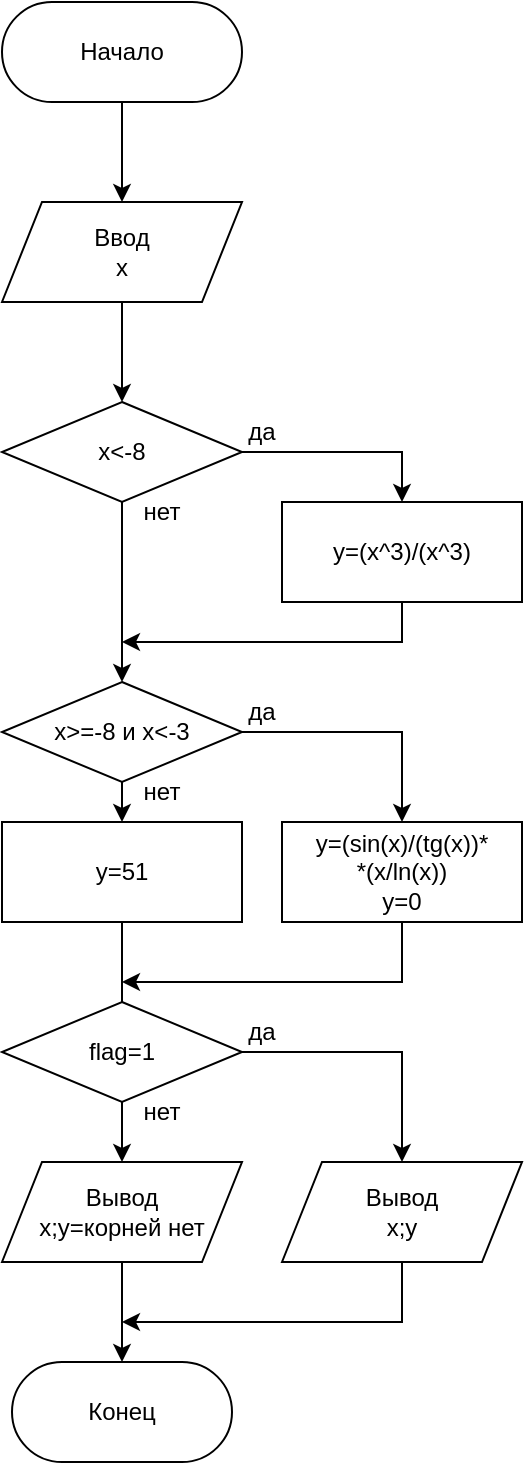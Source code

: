 <mxfile version="22.0.4" type="device">
  <diagram name="Страница — 1" id="f3cRyNZJlhrdg9FFmFiL">
    <mxGraphModel dx="1674" dy="790" grid="1" gridSize="10" guides="1" tooltips="1" connect="1" arrows="1" fold="1" page="1" pageScale="1" pageWidth="827" pageHeight="1169" math="0" shadow="0">
      <root>
        <mxCell id="0" />
        <mxCell id="1" parent="0" />
        <mxCell id="YOZxSxILuYqEkp0sMUOM-12" value="" style="edgeStyle=orthogonalEdgeStyle;rounded=0;orthogonalLoop=1;jettySize=auto;html=1;" parent="1" source="AN0cBiknJZiGupFOWInD-2" target="YOZxSxILuYqEkp0sMUOM-11" edge="1">
          <mxGeometry relative="1" as="geometry" />
        </mxCell>
        <mxCell id="AN0cBiknJZiGupFOWInD-2" value="&lt;font style=&quot;vertical-align: inherit;&quot;&gt;&lt;font style=&quot;vertical-align: inherit;&quot;&gt;Начало&lt;br&gt;&lt;/font&gt;&lt;/font&gt;" style="rounded=1;whiteSpace=wrap;html=1;arcSize=50;" parent="1" vertex="1">
          <mxGeometry x="100" y="110" width="120" height="50" as="geometry" />
        </mxCell>
        <mxCell id="AN0cBiknJZiGupFOWInD-18" style="edgeStyle=orthogonalEdgeStyle;rounded=0;orthogonalLoop=1;jettySize=auto;html=1;exitX=1;exitY=0.5;exitDx=0;exitDy=0;entryX=0.5;entryY=0;entryDx=0;entryDy=0;" parent="1" source="AN0cBiknJZiGupFOWInD-13" target="AN0cBiknJZiGupFOWInD-17" edge="1">
          <mxGeometry relative="1" as="geometry" />
        </mxCell>
        <mxCell id="AN0cBiknJZiGupFOWInD-39" style="edgeStyle=orthogonalEdgeStyle;rounded=0;orthogonalLoop=1;jettySize=auto;html=1;exitX=0.5;exitY=1;exitDx=0;exitDy=0;entryX=0.5;entryY=0;entryDx=0;entryDy=0;" parent="1" source="AN0cBiknJZiGupFOWInD-13" target="AN0cBiknJZiGupFOWInD-31" edge="1">
          <mxGeometry relative="1" as="geometry" />
        </mxCell>
        <mxCell id="AN0cBiknJZiGupFOWInD-13" value="x&amp;lt;-8" style="rhombus;whiteSpace=wrap;html=1;" parent="1" vertex="1">
          <mxGeometry x="100" y="310" width="120" height="50" as="geometry" />
        </mxCell>
        <mxCell id="YOZxSxILuYqEkp0sMUOM-2" style="edgeStyle=orthogonalEdgeStyle;rounded=0;orthogonalLoop=1;jettySize=auto;html=1;exitX=0.5;exitY=1;exitDx=0;exitDy=0;" parent="1" source="AN0cBiknJZiGupFOWInD-17" edge="1">
          <mxGeometry relative="1" as="geometry">
            <mxPoint x="160" y="430" as="targetPoint" />
            <Array as="points">
              <mxPoint x="300" y="430" />
            </Array>
          </mxGeometry>
        </mxCell>
        <mxCell id="AN0cBiknJZiGupFOWInD-17" value="y=(x^3)/(x^3)" style="rounded=0;whiteSpace=wrap;html=1;" parent="1" vertex="1">
          <mxGeometry x="240" y="360" width="120" height="50" as="geometry" />
        </mxCell>
        <mxCell id="AN0cBiknJZiGupFOWInD-30" style="edgeStyle=orthogonalEdgeStyle;rounded=0;orthogonalLoop=1;jettySize=auto;html=1;exitX=1;exitY=0.5;exitDx=0;exitDy=0;entryX=0.5;entryY=0;entryDx=0;entryDy=0;" parent="1" source="AN0cBiknJZiGupFOWInD-31" target="AN0cBiknJZiGupFOWInD-32" edge="1">
          <mxGeometry relative="1" as="geometry" />
        </mxCell>
        <mxCell id="YOZxSxILuYqEkp0sMUOM-7" style="edgeStyle=orthogonalEdgeStyle;rounded=0;orthogonalLoop=1;jettySize=auto;html=1;exitX=0.5;exitY=1;exitDx=0;exitDy=0;entryX=0.5;entryY=0;entryDx=0;entryDy=0;" parent="1" source="AN0cBiknJZiGupFOWInD-31" target="AN0cBiknJZiGupFOWInD-35" edge="1">
          <mxGeometry relative="1" as="geometry" />
        </mxCell>
        <mxCell id="AN0cBiknJZiGupFOWInD-31" value="x&amp;gt;=-8 и x&amp;lt;-3" style="rhombus;whiteSpace=wrap;html=1;" parent="1" vertex="1">
          <mxGeometry x="100" y="450" width="120" height="50" as="geometry" />
        </mxCell>
        <mxCell id="YOZxSxILuYqEkp0sMUOM-8" style="edgeStyle=orthogonalEdgeStyle;rounded=0;orthogonalLoop=1;jettySize=auto;html=1;exitX=0.5;exitY=1;exitDx=0;exitDy=0;" parent="1" source="AN0cBiknJZiGupFOWInD-32" edge="1">
          <mxGeometry relative="1" as="geometry">
            <mxPoint x="160" y="600" as="targetPoint" />
            <Array as="points">
              <mxPoint x="300" y="600" />
              <mxPoint x="160" y="600" />
            </Array>
          </mxGeometry>
        </mxCell>
        <mxCell id="AN0cBiknJZiGupFOWInD-32" value="y=(sin(x)/(tg(x))*&lt;br&gt;*(x/ln(x))&lt;br&gt;y=0" style="rounded=0;whiteSpace=wrap;html=1;" parent="1" vertex="1">
          <mxGeometry x="240" y="520" width="120" height="50" as="geometry" />
        </mxCell>
        <mxCell id="YOZxSxILuYqEkp0sMUOM-9" style="edgeStyle=orthogonalEdgeStyle;rounded=0;orthogonalLoop=1;jettySize=auto;html=1;exitX=0.5;exitY=1;exitDx=0;exitDy=0;entryX=0.5;entryY=0;entryDx=0;entryDy=0;" parent="1" source="AN0cBiknJZiGupFOWInD-35" target="AN0cBiknJZiGupFOWInD-51" edge="1">
          <mxGeometry relative="1" as="geometry">
            <mxPoint x="200" y="690" as="targetPoint" />
            <Array as="points">
              <mxPoint x="160" y="670" />
              <mxPoint x="160" y="670" />
            </Array>
          </mxGeometry>
        </mxCell>
        <mxCell id="AN0cBiknJZiGupFOWInD-35" value="y=51" style="rounded=0;whiteSpace=wrap;html=1;" parent="1" vertex="1">
          <mxGeometry x="100" y="520" width="120" height="50" as="geometry" />
        </mxCell>
        <mxCell id="AN0cBiknJZiGupFOWInD-54" style="edgeStyle=orthogonalEdgeStyle;rounded=0;orthogonalLoop=1;jettySize=auto;html=1;exitX=0.5;exitY=1;exitDx=0;exitDy=0;entryX=0.5;entryY=0;entryDx=0;entryDy=0;" parent="1" source="AN0cBiknJZiGupFOWInD-51" target="AN0cBiknJZiGupFOWInD-53" edge="1">
          <mxGeometry relative="1" as="geometry" />
        </mxCell>
        <mxCell id="AN0cBiknJZiGupFOWInD-55" style="edgeStyle=orthogonalEdgeStyle;rounded=0;orthogonalLoop=1;jettySize=auto;html=1;exitX=1;exitY=0.5;exitDx=0;exitDy=0;entryX=0.5;entryY=0;entryDx=0;entryDy=0;" parent="1" source="AN0cBiknJZiGupFOWInD-51" target="AN0cBiknJZiGupFOWInD-52" edge="1">
          <mxGeometry relative="1" as="geometry" />
        </mxCell>
        <mxCell id="AN0cBiknJZiGupFOWInD-51" value="flag=1" style="rhombus;whiteSpace=wrap;html=1;" parent="1" vertex="1">
          <mxGeometry x="100" y="610" width="120" height="50" as="geometry" />
        </mxCell>
        <mxCell id="M5D2DpoFKP3T5aJf5f2s-10" style="edgeStyle=orthogonalEdgeStyle;rounded=0;orthogonalLoop=1;jettySize=auto;html=1;exitX=0.5;exitY=1;exitDx=0;exitDy=0;" parent="1" source="AN0cBiknJZiGupFOWInD-52" edge="1">
          <mxGeometry relative="1" as="geometry">
            <mxPoint x="160" y="770" as="targetPoint" />
            <Array as="points">
              <mxPoint x="290" y="770" />
              <mxPoint x="160" y="770" />
            </Array>
          </mxGeometry>
        </mxCell>
        <mxCell id="AN0cBiknJZiGupFOWInD-52" value="Вывод&lt;br&gt;x;y" style="shape=parallelogram;perimeter=parallelogramPerimeter;whiteSpace=wrap;html=1;fixedSize=1;" parent="1" vertex="1">
          <mxGeometry x="240" y="690" width="120" height="50" as="geometry" />
        </mxCell>
        <mxCell id="AN0cBiknJZiGupFOWInD-59" style="edgeStyle=orthogonalEdgeStyle;rounded=0;orthogonalLoop=1;jettySize=auto;html=1;exitX=0.5;exitY=1;exitDx=0;exitDy=0;entryX=0.5;entryY=0;entryDx=0;entryDy=0;" parent="1" source="AN0cBiknJZiGupFOWInD-53" edge="1">
          <mxGeometry relative="1" as="geometry">
            <mxPoint x="160" y="790" as="targetPoint" />
          </mxGeometry>
        </mxCell>
        <mxCell id="AN0cBiknJZiGupFOWInD-53" value="Вывод&lt;br&gt;x;y=корней нет" style="shape=parallelogram;perimeter=parallelogramPerimeter;whiteSpace=wrap;html=1;fixedSize=1;" parent="1" vertex="1">
          <mxGeometry x="100" y="690" width="120" height="50" as="geometry" />
        </mxCell>
        <mxCell id="M5D2DpoFKP3T5aJf5f2s-11" value="да" style="text;html=1;strokeColor=none;fillColor=none;align=center;verticalAlign=middle;whiteSpace=wrap;rounded=0;" parent="1" vertex="1">
          <mxGeometry x="200" y="310" width="60" height="30" as="geometry" />
        </mxCell>
        <mxCell id="M5D2DpoFKP3T5aJf5f2s-12" value="да" style="text;html=1;strokeColor=none;fillColor=none;align=center;verticalAlign=middle;whiteSpace=wrap;rounded=0;" parent="1" vertex="1">
          <mxGeometry x="200" y="450" width="60" height="30" as="geometry" />
        </mxCell>
        <mxCell id="M5D2DpoFKP3T5aJf5f2s-14" value="&lt;span style=&quot;font-weight: normal;&quot;&gt;да&lt;/span&gt;" style="text;html=1;strokeColor=none;fillColor=none;align=center;verticalAlign=middle;whiteSpace=wrap;rounded=0;fontStyle=1" parent="1" vertex="1">
          <mxGeometry x="200" y="610" width="60" height="30" as="geometry" />
        </mxCell>
        <mxCell id="M5D2DpoFKP3T5aJf5f2s-16" value="нет" style="text;html=1;strokeColor=none;fillColor=none;align=center;verticalAlign=middle;whiteSpace=wrap;rounded=0;" parent="1" vertex="1">
          <mxGeometry x="150" y="350" width="60" height="30" as="geometry" />
        </mxCell>
        <mxCell id="M5D2DpoFKP3T5aJf5f2s-17" value="нет" style="text;html=1;strokeColor=none;fillColor=none;align=center;verticalAlign=middle;whiteSpace=wrap;rounded=0;" parent="1" vertex="1">
          <mxGeometry x="150" y="490" width="60" height="30" as="geometry" />
        </mxCell>
        <mxCell id="M5D2DpoFKP3T5aJf5f2s-19" value="нет" style="text;html=1;strokeColor=none;fillColor=none;align=center;verticalAlign=middle;whiteSpace=wrap;rounded=0;" parent="1" vertex="1">
          <mxGeometry x="150" y="650" width="60" height="30" as="geometry" />
        </mxCell>
        <mxCell id="YOZxSxILuYqEkp0sMUOM-14" style="edgeStyle=orthogonalEdgeStyle;rounded=0;orthogonalLoop=1;jettySize=auto;html=1;exitX=0.5;exitY=1;exitDx=0;exitDy=0;entryX=0.5;entryY=0;entryDx=0;entryDy=0;" parent="1" source="YOZxSxILuYqEkp0sMUOM-11" target="AN0cBiknJZiGupFOWInD-13" edge="1">
          <mxGeometry relative="1" as="geometry" />
        </mxCell>
        <mxCell id="YOZxSxILuYqEkp0sMUOM-11" value="Ввод&lt;br&gt;x" style="shape=parallelogram;perimeter=parallelogramPerimeter;whiteSpace=wrap;html=1;fixedSize=1;" parent="1" vertex="1">
          <mxGeometry x="100" y="210" width="120" height="50" as="geometry" />
        </mxCell>
        <mxCell id="YOZxSxILuYqEkp0sMUOM-15" value="Конец" style="rounded=1;whiteSpace=wrap;html=1;arcSize=50;" parent="1" vertex="1">
          <mxGeometry x="105" y="790" width="110" height="50" as="geometry" />
        </mxCell>
      </root>
    </mxGraphModel>
  </diagram>
</mxfile>
